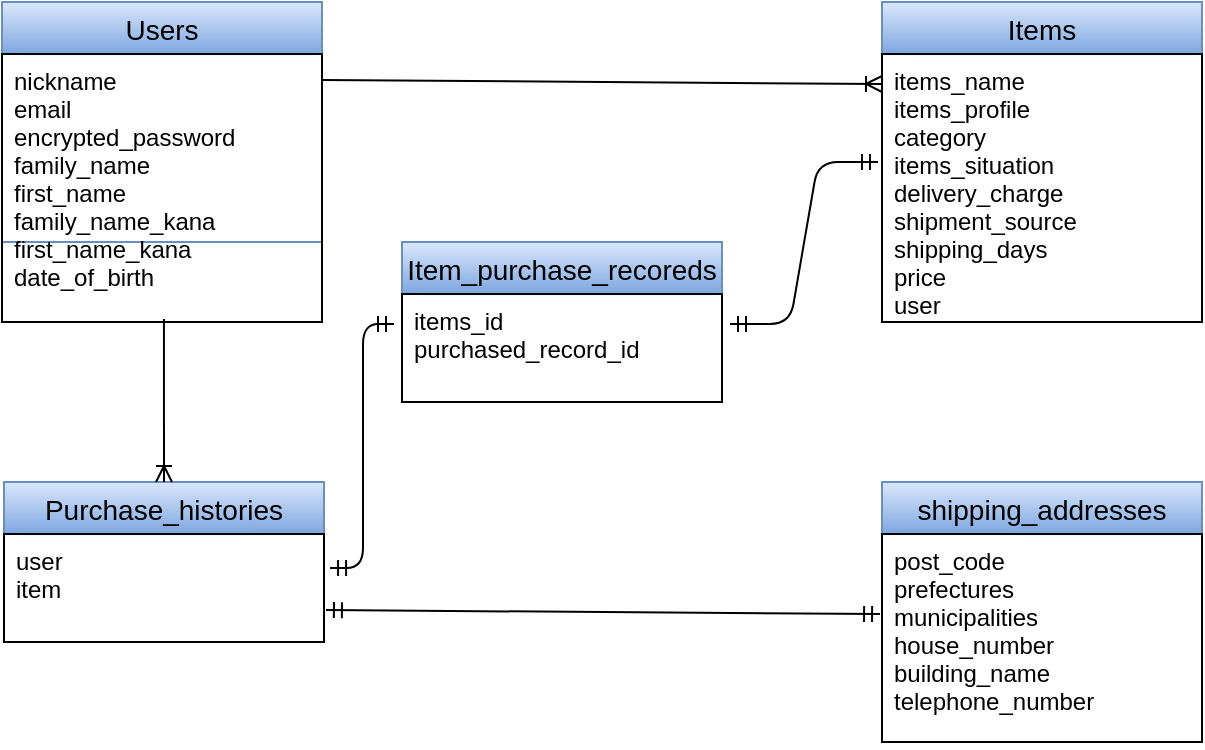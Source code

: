 <mxfile>
    <diagram id="aoAj5RgGYdZR_wtZBNFM" name="ページ1">
        <mxGraphModel dx="710" dy="680" grid="1" gridSize="10" guides="1" tooltips="1" connect="1" arrows="1" fold="1" page="1" pageScale="1" pageWidth="827" pageHeight="1169" background="#ffffff" math="0" shadow="0">
            <root>
                <mxCell id="0"/>
                <mxCell id="1" parent="0"/>
                <mxCell id="2" value="Users" style="swimlane;fontStyle=0;childLayout=stackLayout;horizontal=1;startSize=26;horizontalStack=0;resizeParent=1;resizeParentMax=0;resizeLast=0;collapsible=1;marginBottom=0;align=center;fontSize=14;fillColor=#dae8fc;strokeColor=#6c8ebf;gradientColor=#7ea6e0;fontColor=#000000;" parent="1" vertex="1">
                    <mxGeometry x="40" y="80" width="160" height="120" as="geometry"/>
                </mxCell>
                <mxCell id="6" value="Purchase_histories" style="swimlane;fontStyle=0;childLayout=stackLayout;horizontal=1;startSize=26;horizontalStack=0;resizeParent=1;resizeParentMax=0;resizeLast=0;collapsible=1;marginBottom=0;align=center;fontSize=14;fillColor=#dae8fc;strokeColor=#6c8ebf;gradientColor=#7ea6e0;fontColor=#000000;" parent="1" vertex="1">
                    <mxGeometry x="41" y="320" width="160" height="80" as="geometry"/>
                </mxCell>
                <mxCell id="9" value="user&#10;item" style="text;fillColor=none;spacingLeft=4;spacingRight=4;overflow=hidden;rotatable=0;points=[[0,0.5],[1,0.5]];portConstraint=eastwest;fontSize=12;fontColor=#000000;labelBorderColor=none;strokeColor=#000000;" parent="6" vertex="1">
                    <mxGeometry y="26" width="160" height="54" as="geometry"/>
                </mxCell>
                <mxCell id="11" value="Item_purchase_recoreds" style="swimlane;fontStyle=0;childLayout=stackLayout;horizontal=1;startSize=26;horizontalStack=0;resizeParent=1;resizeParentMax=0;resizeLast=0;collapsible=1;marginBottom=0;align=center;fontSize=14;labelBorderColor=none;fillColor=#dae8fc;strokeColor=#6c8ebf;gradientColor=#7ea6e0;fontColor=#000000;" parent="1" vertex="1">
                    <mxGeometry x="240" y="200" width="160" height="80" as="geometry"/>
                </mxCell>
                <mxCell id="12" value="items_id&#10;purchased_record_id" style="text;fillColor=none;spacingLeft=4;spacingRight=4;overflow=hidden;rotatable=0;points=[[0,0.5],[1,0.5]];portConstraint=eastwest;fontSize=12;fontColor=#000000;labelBorderColor=none;strokeColor=#000000;" parent="11" vertex="1">
                    <mxGeometry y="26" width="160" height="54" as="geometry"/>
                </mxCell>
                <mxCell id="15" value="Items" style="swimlane;fontStyle=0;childLayout=stackLayout;horizontal=1;startSize=26;horizontalStack=0;resizeParent=1;resizeParentMax=0;resizeLast=0;collapsible=1;marginBottom=0;align=center;fontSize=14;gradientColor=#7ea6e0;fillColor=#dae8fc;strokeColor=#6c8ebf;fontColor=#000000;" parent="1" vertex="1">
                    <mxGeometry x="480" y="80" width="160" height="160" as="geometry"/>
                </mxCell>
                <mxCell id="18" value="items_name&#10;items_profile&#10;category&#10;items_situation&#10;delivery_charge&#10;shipment_source&#10;shipping_days&#10;price&#10;user" style="text;fillColor=none;spacingLeft=4;spacingRight=4;overflow=hidden;rotatable=0;points=[[0,0.5],[1,0.5]];portConstraint=eastwest;fontSize=12;fontColor=#000000;labelBorderColor=none;strokeColor=#000000;" parent="15" vertex="1">
                    <mxGeometry y="26" width="160" height="134" as="geometry"/>
                </mxCell>
                <mxCell id="19" value="shipping_addresses" style="swimlane;fontStyle=0;childLayout=stackLayout;horizontal=1;startSize=26;horizontalStack=0;resizeParent=1;resizeParentMax=0;resizeLast=0;collapsible=1;marginBottom=0;align=center;fontSize=14;gradientColor=#7ea6e0;fillColor=#dae8fc;strokeColor=#6c8ebf;fontColor=#000000;" parent="1" vertex="1">
                    <mxGeometry x="480" y="320" width="160" height="130" as="geometry"/>
                </mxCell>
                <mxCell id="22" value="post_code&#10;prefectures&#10;municipalities&#10;house_number&#10;building_name&#10;telephone_number" style="text;fillColor=none;spacingLeft=4;spacingRight=4;overflow=hidden;rotatable=0;points=[[0,0.5],[1,0.5]];portConstraint=eastwest;fontSize=12;fontColor=#000000;labelBorderColor=none;strokeColor=#000000;" parent="19" vertex="1">
                    <mxGeometry y="26" width="160" height="104" as="geometry"/>
                </mxCell>
                <mxCell id="50" value="" style="fontSize=12;html=1;endArrow=ERoneToMany;strokeColor=#000000;entryX=0.5;entryY=0;entryDx=0;entryDy=0;exitX=0.506;exitY=0.989;exitDx=0;exitDy=0;exitPerimeter=0;" edge="1" parent="1" source="5" target="6">
                    <mxGeometry width="100" height="100" relative="1" as="geometry">
                        <mxPoint x="120" y="210" as="sourcePoint"/>
                        <mxPoint x="430" y="260" as="targetPoint"/>
                    </mxGeometry>
                </mxCell>
                <mxCell id="51" value="" style="fontSize=12;html=1;endArrow=ERoneToMany;strokeColor=#000000;" edge="1" parent="1">
                    <mxGeometry width="100" height="100" relative="1" as="geometry">
                        <mxPoint x="200" y="119" as="sourcePoint"/>
                        <mxPoint x="480" y="121" as="targetPoint"/>
                    </mxGeometry>
                </mxCell>
                <mxCell id="52" value="" style="fontSize=12;html=1;endArrow=ERmandOne;startArrow=ERmandOne;strokeColor=#000000;exitX=1.006;exitY=0.704;exitDx=0;exitDy=0;exitPerimeter=0;entryX=-0.006;entryY=0.385;entryDx=0;entryDy=0;entryPerimeter=0;" edge="1" parent="1" source="9" target="22">
                    <mxGeometry width="100" height="100" relative="1" as="geometry">
                        <mxPoint x="330" y="360" as="sourcePoint"/>
                        <mxPoint x="430" y="260" as="targetPoint"/>
                    </mxGeometry>
                </mxCell>
                <mxCell id="5" value="nickname&#10;email&#10;encrypted_password&#10;family_name&#10;first_name&#10;family_name_kana&#10;first_name_kana&#10;date_of_birth" style="text;fillColor=none;spacingLeft=4;spacingRight=4;overflow=hidden;rotatable=0;points=[[0,0.5],[1,0.5]];portConstraint=eastwest;fontSize=12;fontColor=#000000;labelBorderColor=none;strokeColor=#000000;" parent="1" vertex="1">
                    <mxGeometry x="40" y="106" width="160" height="134" as="geometry"/>
                </mxCell>
                <mxCell id="53" value="" style="edgeStyle=entityRelationEdgeStyle;fontSize=12;html=1;endArrow=ERmandOne;startArrow=ERmandOne;strokeColor=#000000;" edge="1" parent="1">
                    <mxGeometry width="100" height="100" relative="1" as="geometry">
                        <mxPoint x="404" y="241" as="sourcePoint"/>
                        <mxPoint x="478" y="160" as="targetPoint"/>
                    </mxGeometry>
                </mxCell>
                <mxCell id="54" value="" style="edgeStyle=orthogonalEdgeStyle;fontSize=12;html=1;endArrow=ERmandOne;startArrow=ERmandOne;strokeColor=#000000;entryX=-0.025;entryY=0.278;entryDx=0;entryDy=0;entryPerimeter=0;exitX=1.019;exitY=0.315;exitDx=0;exitDy=0;exitPerimeter=0;" edge="1" parent="1" source="9" target="12">
                    <mxGeometry width="100" height="100" relative="1" as="geometry">
                        <mxPoint x="180" y="380" as="sourcePoint"/>
                        <mxPoint x="280" y="280" as="targetPoint"/>
                    </mxGeometry>
                </mxCell>
            </root>
        </mxGraphModel>
    </diagram>
</mxfile>